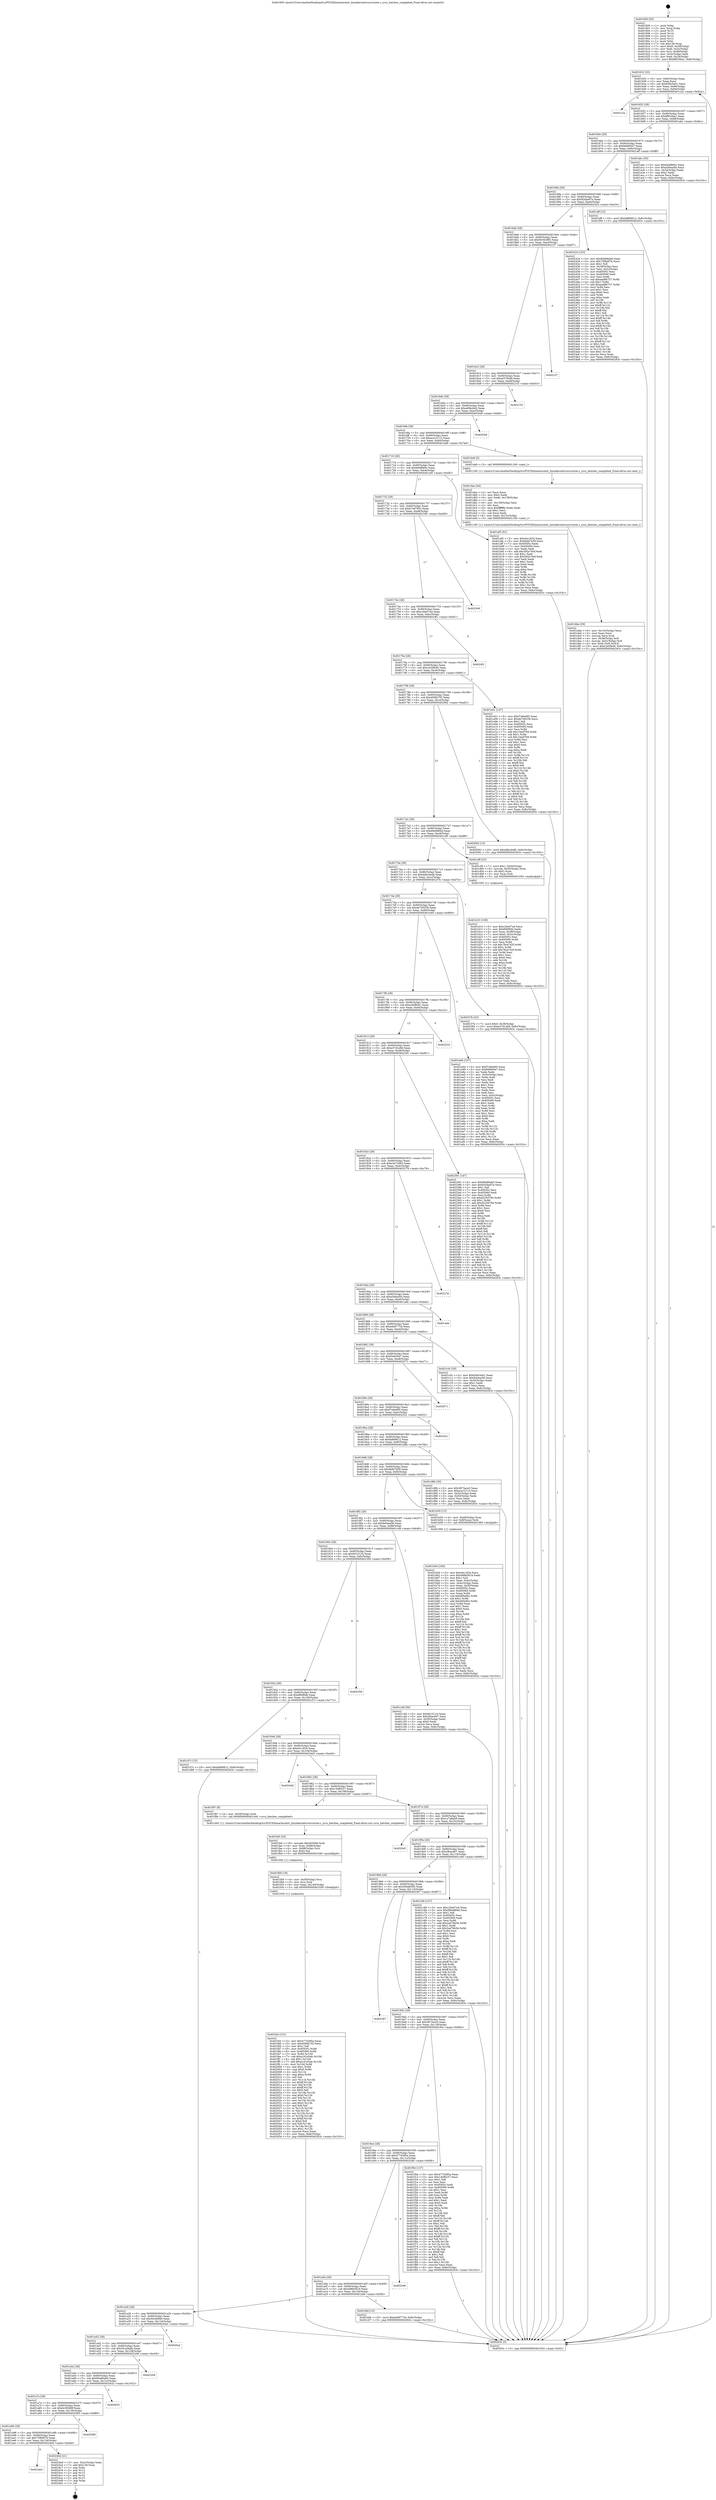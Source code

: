 digraph "0x401600" {
  label = "0x401600 (/mnt/c/Users/mathe/Desktop/tcc/POCII/binaries/extr_linuxkernelrcusrcutree.c_srcu_batches_completed_Final-ollvm.out::main(0))"
  labelloc = "t"
  node[shape=record]

  Entry [label="",width=0.3,height=0.3,shape=circle,fillcolor=black,style=filled]
  "0x401632" [label="{
     0x401632 [32]\l
     | [instrs]\l
     &nbsp;&nbsp;0x401632 \<+6\>: mov -0x8c(%rbp),%eax\l
     &nbsp;&nbsp;0x401638 \<+2\>: mov %eax,%ecx\l
     &nbsp;&nbsp;0x40163a \<+6\>: sub $0x838c5a01,%ecx\l
     &nbsp;&nbsp;0x401640 \<+6\>: mov %eax,-0x90(%rbp)\l
     &nbsp;&nbsp;0x401646 \<+6\>: mov %ecx,-0x94(%rbp)\l
     &nbsp;&nbsp;0x40164c \<+6\>: je 0000000000401c2a \<main+0x62a\>\l
  }"]
  "0x401c2a" [label="{
     0x401c2a\l
  }", style=dashed]
  "0x401652" [label="{
     0x401652 [28]\l
     | [instrs]\l
     &nbsp;&nbsp;0x401652 \<+5\>: jmp 0000000000401657 \<main+0x57\>\l
     &nbsp;&nbsp;0x401657 \<+6\>: mov -0x90(%rbp),%eax\l
     &nbsp;&nbsp;0x40165d \<+5\>: sub $0x88f16ba1,%eax\l
     &nbsp;&nbsp;0x401662 \<+6\>: mov %eax,-0x98(%rbp)\l
     &nbsp;&nbsp;0x401668 \<+6\>: je 0000000000401abc \<main+0x4bc\>\l
  }"]
  Exit [label="",width=0.3,height=0.3,shape=circle,fillcolor=black,style=filled,peripheries=2]
  "0x401abc" [label="{
     0x401abc [30]\l
     | [instrs]\l
     &nbsp;&nbsp;0x401abc \<+5\>: mov $0xb64f860c,%eax\l
     &nbsp;&nbsp;0x401ac1 \<+5\>: mov $0xe584a5f4,%ecx\l
     &nbsp;&nbsp;0x401ac6 \<+3\>: mov -0x34(%rbp),%edx\l
     &nbsp;&nbsp;0x401ac9 \<+3\>: cmp $0x2,%edx\l
     &nbsp;&nbsp;0x401acc \<+3\>: cmovne %ecx,%eax\l
     &nbsp;&nbsp;0x401acf \<+6\>: mov %eax,-0x8c(%rbp)\l
     &nbsp;&nbsp;0x401ad5 \<+5\>: jmp 000000000040263c \<main+0x103c\>\l
  }"]
  "0x40166e" [label="{
     0x40166e [28]\l
     | [instrs]\l
     &nbsp;&nbsp;0x40166e \<+5\>: jmp 0000000000401673 \<main+0x73\>\l
     &nbsp;&nbsp;0x401673 \<+6\>: mov -0x90(%rbp),%eax\l
     &nbsp;&nbsp;0x401679 \<+5\>: sub $0x8d6f00e7,%eax\l
     &nbsp;&nbsp;0x40167e \<+6\>: mov %eax,-0x9c(%rbp)\l
     &nbsp;&nbsp;0x401684 \<+6\>: je 0000000000401eff \<main+0x8ff\>\l
  }"]
  "0x40263c" [label="{
     0x40263c [5]\l
     | [instrs]\l
     &nbsp;&nbsp;0x40263c \<+5\>: jmp 0000000000401632 \<main+0x32\>\l
  }"]
  "0x401600" [label="{
     0x401600 [50]\l
     | [instrs]\l
     &nbsp;&nbsp;0x401600 \<+1\>: push %rbp\l
     &nbsp;&nbsp;0x401601 \<+3\>: mov %rsp,%rbp\l
     &nbsp;&nbsp;0x401604 \<+2\>: push %r15\l
     &nbsp;&nbsp;0x401606 \<+2\>: push %r14\l
     &nbsp;&nbsp;0x401608 \<+2\>: push %r13\l
     &nbsp;&nbsp;0x40160a \<+2\>: push %r12\l
     &nbsp;&nbsp;0x40160c \<+1\>: push %rbx\l
     &nbsp;&nbsp;0x40160d \<+7\>: sub $0x138,%rsp\l
     &nbsp;&nbsp;0x401614 \<+7\>: movl $0x0,-0x38(%rbp)\l
     &nbsp;&nbsp;0x40161b \<+3\>: mov %edi,-0x3c(%rbp)\l
     &nbsp;&nbsp;0x40161e \<+4\>: mov %rsi,-0x48(%rbp)\l
     &nbsp;&nbsp;0x401622 \<+3\>: mov -0x3c(%rbp),%edi\l
     &nbsp;&nbsp;0x401625 \<+3\>: mov %edi,-0x34(%rbp)\l
     &nbsp;&nbsp;0x401628 \<+10\>: movl $0x88f16ba1,-0x8c(%rbp)\l
  }"]
  "0x401ab2" [label="{
     0x401ab2\l
  }", style=dashed]
  "0x401eff" [label="{
     0x401eff [15]\l
     | [instrs]\l
     &nbsp;&nbsp;0x401eff \<+10\>: movl $0xfa869612,-0x8c(%rbp)\l
     &nbsp;&nbsp;0x401f09 \<+5\>: jmp 000000000040263c \<main+0x103c\>\l
  }"]
  "0x40168a" [label="{
     0x40168a [28]\l
     | [instrs]\l
     &nbsp;&nbsp;0x40168a \<+5\>: jmp 000000000040168f \<main+0x8f\>\l
     &nbsp;&nbsp;0x40168f \<+6\>: mov -0x90(%rbp),%eax\l
     &nbsp;&nbsp;0x401695 \<+5\>: sub $0x92d4a97e,%eax\l
     &nbsp;&nbsp;0x40169a \<+6\>: mov %eax,-0xa0(%rbp)\l
     &nbsp;&nbsp;0x4016a0 \<+6\>: je 0000000000402424 \<main+0xe24\>\l
  }"]
  "0x4024bd" [label="{
     0x4024bd [21]\l
     | [instrs]\l
     &nbsp;&nbsp;0x4024bd \<+3\>: mov -0x2c(%rbp),%eax\l
     &nbsp;&nbsp;0x4024c0 \<+7\>: add $0x138,%rsp\l
     &nbsp;&nbsp;0x4024c7 \<+1\>: pop %rbx\l
     &nbsp;&nbsp;0x4024c8 \<+2\>: pop %r12\l
     &nbsp;&nbsp;0x4024ca \<+2\>: pop %r13\l
     &nbsp;&nbsp;0x4024cc \<+2\>: pop %r14\l
     &nbsp;&nbsp;0x4024ce \<+2\>: pop %r15\l
     &nbsp;&nbsp;0x4024d0 \<+1\>: pop %rbp\l
     &nbsp;&nbsp;0x4024d1 \<+1\>: ret\l
  }"]
  "0x402424" [label="{
     0x402424 [153]\l
     | [instrs]\l
     &nbsp;&nbsp;0x402424 \<+5\>: mov $0x69a86ab0,%eax\l
     &nbsp;&nbsp;0x402429 \<+5\>: mov $0x75f84876,%ecx\l
     &nbsp;&nbsp;0x40242e \<+2\>: mov $0x1,%dl\l
     &nbsp;&nbsp;0x402430 \<+3\>: mov -0x38(%rbp),%esi\l
     &nbsp;&nbsp;0x402433 \<+3\>: mov %esi,-0x2c(%rbp)\l
     &nbsp;&nbsp;0x402436 \<+7\>: mov 0x40505c,%esi\l
     &nbsp;&nbsp;0x40243d \<+7\>: mov 0x405060,%edi\l
     &nbsp;&nbsp;0x402444 \<+3\>: mov %esi,%r8d\l
     &nbsp;&nbsp;0x402447 \<+7\>: sub $0xaad8b757,%r8d\l
     &nbsp;&nbsp;0x40244e \<+4\>: sub $0x1,%r8d\l
     &nbsp;&nbsp;0x402452 \<+7\>: add $0xaad8b757,%r8d\l
     &nbsp;&nbsp;0x402459 \<+4\>: imul %r8d,%esi\l
     &nbsp;&nbsp;0x40245d \<+3\>: and $0x1,%esi\l
     &nbsp;&nbsp;0x402460 \<+3\>: cmp $0x0,%esi\l
     &nbsp;&nbsp;0x402463 \<+4\>: sete %r9b\l
     &nbsp;&nbsp;0x402467 \<+3\>: cmp $0xa,%edi\l
     &nbsp;&nbsp;0x40246a \<+4\>: setl %r10b\l
     &nbsp;&nbsp;0x40246e \<+3\>: mov %r9b,%r11b\l
     &nbsp;&nbsp;0x402471 \<+4\>: xor $0xff,%r11b\l
     &nbsp;&nbsp;0x402475 \<+3\>: mov %r10b,%bl\l
     &nbsp;&nbsp;0x402478 \<+3\>: xor $0xff,%bl\l
     &nbsp;&nbsp;0x40247b \<+3\>: xor $0x1,%dl\l
     &nbsp;&nbsp;0x40247e \<+3\>: mov %r11b,%r14b\l
     &nbsp;&nbsp;0x402481 \<+4\>: and $0xff,%r14b\l
     &nbsp;&nbsp;0x402485 \<+3\>: and %dl,%r9b\l
     &nbsp;&nbsp;0x402488 \<+3\>: mov %bl,%r15b\l
     &nbsp;&nbsp;0x40248b \<+4\>: and $0xff,%r15b\l
     &nbsp;&nbsp;0x40248f \<+3\>: and %dl,%r10b\l
     &nbsp;&nbsp;0x402492 \<+3\>: or %r9b,%r14b\l
     &nbsp;&nbsp;0x402495 \<+3\>: or %r10b,%r15b\l
     &nbsp;&nbsp;0x402498 \<+3\>: xor %r15b,%r14b\l
     &nbsp;&nbsp;0x40249b \<+3\>: or %bl,%r11b\l
     &nbsp;&nbsp;0x40249e \<+4\>: xor $0xff,%r11b\l
     &nbsp;&nbsp;0x4024a2 \<+3\>: or $0x1,%dl\l
     &nbsp;&nbsp;0x4024a5 \<+3\>: and %dl,%r11b\l
     &nbsp;&nbsp;0x4024a8 \<+3\>: or %r11b,%r14b\l
     &nbsp;&nbsp;0x4024ab \<+4\>: test $0x1,%r14b\l
     &nbsp;&nbsp;0x4024af \<+3\>: cmovne %ecx,%eax\l
     &nbsp;&nbsp;0x4024b2 \<+6\>: mov %eax,-0x8c(%rbp)\l
     &nbsp;&nbsp;0x4024b8 \<+5\>: jmp 000000000040263c \<main+0x103c\>\l
  }"]
  "0x4016a6" [label="{
     0x4016a6 [28]\l
     | [instrs]\l
     &nbsp;&nbsp;0x4016a6 \<+5\>: jmp 00000000004016ab \<main+0xab\>\l
     &nbsp;&nbsp;0x4016ab \<+6\>: mov -0x90(%rbp),%eax\l
     &nbsp;&nbsp;0x4016b1 \<+5\>: sub $0x9435c885,%eax\l
     &nbsp;&nbsp;0x4016b6 \<+6\>: mov %eax,-0xa4(%rbp)\l
     &nbsp;&nbsp;0x4016bc \<+6\>: je 00000000004021f7 \<main+0xbf7\>\l
  }"]
  "0x401a96" [label="{
     0x401a96 [28]\l
     | [instrs]\l
     &nbsp;&nbsp;0x401a96 \<+5\>: jmp 0000000000401a9b \<main+0x49b\>\l
     &nbsp;&nbsp;0x401a9b \<+6\>: mov -0x90(%rbp),%eax\l
     &nbsp;&nbsp;0x401aa1 \<+5\>: sub $0x75f84876,%eax\l
     &nbsp;&nbsp;0x401aa6 \<+6\>: mov %eax,-0x134(%rbp)\l
     &nbsp;&nbsp;0x401aac \<+6\>: je 00000000004024bd \<main+0xebd\>\l
  }"]
  "0x4021f7" [label="{
     0x4021f7\l
  }", style=dashed]
  "0x4016c2" [label="{
     0x4016c2 [28]\l
     | [instrs]\l
     &nbsp;&nbsp;0x4016c2 \<+5\>: jmp 00000000004016c7 \<main+0xc7\>\l
     &nbsp;&nbsp;0x4016c7 \<+6\>: mov -0x90(%rbp),%eax\l
     &nbsp;&nbsp;0x4016cd \<+5\>: sub $0xa0378efd,%eax\l
     &nbsp;&nbsp;0x4016d2 \<+6\>: mov %eax,-0xa8(%rbp)\l
     &nbsp;&nbsp;0x4016d8 \<+6\>: je 0000000000402153 \<main+0xb53\>\l
  }"]
  "0x402589" [label="{
     0x402589\l
  }", style=dashed]
  "0x402153" [label="{
     0x402153\l
  }", style=dashed]
  "0x4016de" [label="{
     0x4016de [28]\l
     | [instrs]\l
     &nbsp;&nbsp;0x4016de \<+5\>: jmp 00000000004016e3 \<main+0xe3\>\l
     &nbsp;&nbsp;0x4016e3 \<+6\>: mov -0x90(%rbp),%eax\l
     &nbsp;&nbsp;0x4016e9 \<+5\>: sub $0xa69bcbd2,%eax\l
     &nbsp;&nbsp;0x4016ee \<+6\>: mov %eax,-0xac(%rbp)\l
     &nbsp;&nbsp;0x4016f4 \<+6\>: je 00000000004025e9 \<main+0xfe9\>\l
  }"]
  "0x401a7a" [label="{
     0x401a7a [28]\l
     | [instrs]\l
     &nbsp;&nbsp;0x401a7a \<+5\>: jmp 0000000000401a7f \<main+0x47f\>\l
     &nbsp;&nbsp;0x401a7f \<+6\>: mov -0x90(%rbp),%eax\l
     &nbsp;&nbsp;0x401a85 \<+5\>: sub $0x6c395d9f,%eax\l
     &nbsp;&nbsp;0x401a8a \<+6\>: mov %eax,-0x130(%rbp)\l
     &nbsp;&nbsp;0x401a90 \<+6\>: je 0000000000402589 \<main+0xf89\>\l
  }"]
  "0x4025e9" [label="{
     0x4025e9\l
  }", style=dashed]
  "0x4016fa" [label="{
     0x4016fa [28]\l
     | [instrs]\l
     &nbsp;&nbsp;0x4016fa \<+5\>: jmp 00000000004016ff \<main+0xff\>\l
     &nbsp;&nbsp;0x4016ff \<+6\>: mov -0x90(%rbp),%eax\l
     &nbsp;&nbsp;0x401705 \<+5\>: sub $0xaca15115,%eax\l
     &nbsp;&nbsp;0x40170a \<+6\>: mov %eax,-0xb0(%rbp)\l
     &nbsp;&nbsp;0x401710 \<+6\>: je 0000000000401da9 \<main+0x7a9\>\l
  }"]
  "0x402632" [label="{
     0x402632\l
  }", style=dashed]
  "0x401da9" [label="{
     0x401da9 [5]\l
     | [instrs]\l
     &nbsp;&nbsp;0x401da9 \<+5\>: call 0000000000401160 \<next_i\>\l
     | [calls]\l
     &nbsp;&nbsp;0x401160 \{1\} (/mnt/c/Users/mathe/Desktop/tcc/POCII/binaries/extr_linuxkernelrcusrcutree.c_srcu_batches_completed_Final-ollvm.out::next_i)\l
  }"]
  "0x401716" [label="{
     0x401716 [28]\l
     | [instrs]\l
     &nbsp;&nbsp;0x401716 \<+5\>: jmp 000000000040171b \<main+0x11b\>\l
     &nbsp;&nbsp;0x40171b \<+6\>: mov -0x90(%rbp),%eax\l
     &nbsp;&nbsp;0x401721 \<+5\>: sub $0xb64f860c,%eax\l
     &nbsp;&nbsp;0x401726 \<+6\>: mov %eax,-0xb4(%rbp)\l
     &nbsp;&nbsp;0x40172c \<+6\>: je 0000000000401af5 \<main+0x4f5\>\l
  }"]
  "0x401a5e" [label="{
     0x401a5e [28]\l
     | [instrs]\l
     &nbsp;&nbsp;0x401a5e \<+5\>: jmp 0000000000401a63 \<main+0x463\>\l
     &nbsp;&nbsp;0x401a63 \<+6\>: mov -0x90(%rbp),%eax\l
     &nbsp;&nbsp;0x401a69 \<+5\>: sub $0x69a86ab0,%eax\l
     &nbsp;&nbsp;0x401a6e \<+6\>: mov %eax,-0x12c(%rbp)\l
     &nbsp;&nbsp;0x401a74 \<+6\>: je 0000000000402632 \<main+0x1032\>\l
  }"]
  "0x401af5" [label="{
     0x401af5 [91]\l
     | [instrs]\l
     &nbsp;&nbsp;0x401af5 \<+5\>: mov $0xe0c1834,%eax\l
     &nbsp;&nbsp;0x401afa \<+5\>: mov $0xfddb7b59,%ecx\l
     &nbsp;&nbsp;0x401aff \<+7\>: mov 0x40505c,%edx\l
     &nbsp;&nbsp;0x401b06 \<+7\>: mov 0x405060,%esi\l
     &nbsp;&nbsp;0x401b0d \<+2\>: mov %edx,%edi\l
     &nbsp;&nbsp;0x401b0f \<+6\>: add $0x592a76ef,%edi\l
     &nbsp;&nbsp;0x401b15 \<+3\>: sub $0x1,%edi\l
     &nbsp;&nbsp;0x401b18 \<+6\>: sub $0x592a76ef,%edi\l
     &nbsp;&nbsp;0x401b1e \<+3\>: imul %edi,%edx\l
     &nbsp;&nbsp;0x401b21 \<+3\>: and $0x1,%edx\l
     &nbsp;&nbsp;0x401b24 \<+3\>: cmp $0x0,%edx\l
     &nbsp;&nbsp;0x401b27 \<+4\>: sete %r8b\l
     &nbsp;&nbsp;0x401b2b \<+3\>: cmp $0xa,%esi\l
     &nbsp;&nbsp;0x401b2e \<+4\>: setl %r9b\l
     &nbsp;&nbsp;0x401b32 \<+3\>: mov %r8b,%r10b\l
     &nbsp;&nbsp;0x401b35 \<+3\>: and %r9b,%r10b\l
     &nbsp;&nbsp;0x401b38 \<+3\>: xor %r9b,%r8b\l
     &nbsp;&nbsp;0x401b3b \<+3\>: or %r8b,%r10b\l
     &nbsp;&nbsp;0x401b3e \<+4\>: test $0x1,%r10b\l
     &nbsp;&nbsp;0x401b42 \<+3\>: cmovne %ecx,%eax\l
     &nbsp;&nbsp;0x401b45 \<+6\>: mov %eax,-0x8c(%rbp)\l
     &nbsp;&nbsp;0x401b4b \<+5\>: jmp 000000000040263c \<main+0x103c\>\l
  }"]
  "0x401732" [label="{
     0x401732 [28]\l
     | [instrs]\l
     &nbsp;&nbsp;0x401732 \<+5\>: jmp 0000000000401737 \<main+0x137\>\l
     &nbsp;&nbsp;0x401737 \<+6\>: mov -0x90(%rbp),%eax\l
     &nbsp;&nbsp;0x40173d \<+5\>: sub $0xb7a8795c,%eax\l
     &nbsp;&nbsp;0x401742 \<+6\>: mov %eax,-0xb8(%rbp)\l
     &nbsp;&nbsp;0x401748 \<+6\>: je 0000000000402349 \<main+0xd49\>\l
  }"]
  "0x402206" [label="{
     0x402206\l
  }", style=dashed]
  "0x402349" [label="{
     0x402349\l
  }", style=dashed]
  "0x40174e" [label="{
     0x40174e [28]\l
     | [instrs]\l
     &nbsp;&nbsp;0x40174e \<+5\>: jmp 0000000000401753 \<main+0x153\>\l
     &nbsp;&nbsp;0x401753 \<+6\>: mov -0x90(%rbp),%eax\l
     &nbsp;&nbsp;0x401759 \<+5\>: sub $0xc2be07a4,%eax\l
     &nbsp;&nbsp;0x40175e \<+6\>: mov %eax,-0xbc(%rbp)\l
     &nbsp;&nbsp;0x401764 \<+6\>: je 00000000004024f1 \<main+0xef1\>\l
  }"]
  "0x401a42" [label="{
     0x401a42 [28]\l
     | [instrs]\l
     &nbsp;&nbsp;0x401a42 \<+5\>: jmp 0000000000401a47 \<main+0x447\>\l
     &nbsp;&nbsp;0x401a47 \<+6\>: mov -0x90(%rbp),%eax\l
     &nbsp;&nbsp;0x401a4d \<+5\>: sub $0x55ca5bdb,%eax\l
     &nbsp;&nbsp;0x401a52 \<+6\>: mov %eax,-0x128(%rbp)\l
     &nbsp;&nbsp;0x401a58 \<+6\>: je 0000000000402206 \<main+0xc06\>\l
  }"]
  "0x4024f1" [label="{
     0x4024f1\l
  }", style=dashed]
  "0x40176a" [label="{
     0x40176a [28]\l
     | [instrs]\l
     &nbsp;&nbsp;0x40176a \<+5\>: jmp 000000000040176f \<main+0x16f\>\l
     &nbsp;&nbsp;0x40176f \<+6\>: mov -0x90(%rbp),%eax\l
     &nbsp;&nbsp;0x401775 \<+5\>: sub $0xc2d3fb40,%eax\l
     &nbsp;&nbsp;0x40177a \<+6\>: mov %eax,-0xc0(%rbp)\l
     &nbsp;&nbsp;0x401780 \<+6\>: je 0000000000401e01 \<main+0x801\>\l
  }"]
  "0x4020a2" [label="{
     0x4020a2\l
  }", style=dashed]
  "0x401e01" [label="{
     0x401e01 [147]\l
     | [instrs]\l
     &nbsp;&nbsp;0x401e01 \<+5\>: mov $0xf7a9ed95,%eax\l
     &nbsp;&nbsp;0x401e06 \<+5\>: mov $0xde706259,%ecx\l
     &nbsp;&nbsp;0x401e0b \<+2\>: mov $0x1,%dl\l
     &nbsp;&nbsp;0x401e0d \<+7\>: mov 0x40505c,%esi\l
     &nbsp;&nbsp;0x401e14 \<+7\>: mov 0x405060,%edi\l
     &nbsp;&nbsp;0x401e1b \<+3\>: mov %esi,%r8d\l
     &nbsp;&nbsp;0x401e1e \<+7\>: add $0x14eef769,%r8d\l
     &nbsp;&nbsp;0x401e25 \<+4\>: sub $0x1,%r8d\l
     &nbsp;&nbsp;0x401e29 \<+7\>: sub $0x14eef769,%r8d\l
     &nbsp;&nbsp;0x401e30 \<+4\>: imul %r8d,%esi\l
     &nbsp;&nbsp;0x401e34 \<+3\>: and $0x1,%esi\l
     &nbsp;&nbsp;0x401e37 \<+3\>: cmp $0x0,%esi\l
     &nbsp;&nbsp;0x401e3a \<+4\>: sete %r9b\l
     &nbsp;&nbsp;0x401e3e \<+3\>: cmp $0xa,%edi\l
     &nbsp;&nbsp;0x401e41 \<+4\>: setl %r10b\l
     &nbsp;&nbsp;0x401e45 \<+3\>: mov %r9b,%r11b\l
     &nbsp;&nbsp;0x401e48 \<+4\>: xor $0xff,%r11b\l
     &nbsp;&nbsp;0x401e4c \<+3\>: mov %r10b,%bl\l
     &nbsp;&nbsp;0x401e4f \<+3\>: xor $0xff,%bl\l
     &nbsp;&nbsp;0x401e52 \<+3\>: xor $0x0,%dl\l
     &nbsp;&nbsp;0x401e55 \<+3\>: mov %r11b,%r14b\l
     &nbsp;&nbsp;0x401e58 \<+4\>: and $0x0,%r14b\l
     &nbsp;&nbsp;0x401e5c \<+3\>: and %dl,%r9b\l
     &nbsp;&nbsp;0x401e5f \<+3\>: mov %bl,%r15b\l
     &nbsp;&nbsp;0x401e62 \<+4\>: and $0x0,%r15b\l
     &nbsp;&nbsp;0x401e66 \<+3\>: and %dl,%r10b\l
     &nbsp;&nbsp;0x401e69 \<+3\>: or %r9b,%r14b\l
     &nbsp;&nbsp;0x401e6c \<+3\>: or %r10b,%r15b\l
     &nbsp;&nbsp;0x401e6f \<+3\>: xor %r15b,%r14b\l
     &nbsp;&nbsp;0x401e72 \<+3\>: or %bl,%r11b\l
     &nbsp;&nbsp;0x401e75 \<+4\>: xor $0xff,%r11b\l
     &nbsp;&nbsp;0x401e79 \<+3\>: or $0x0,%dl\l
     &nbsp;&nbsp;0x401e7c \<+3\>: and %dl,%r11b\l
     &nbsp;&nbsp;0x401e7f \<+3\>: or %r11b,%r14b\l
     &nbsp;&nbsp;0x401e82 \<+4\>: test $0x1,%r14b\l
     &nbsp;&nbsp;0x401e86 \<+3\>: cmovne %ecx,%eax\l
     &nbsp;&nbsp;0x401e89 \<+6\>: mov %eax,-0x8c(%rbp)\l
     &nbsp;&nbsp;0x401e8f \<+5\>: jmp 000000000040263c \<main+0x103c\>\l
  }"]
  "0x401786" [label="{
     0x401786 [28]\l
     | [instrs]\l
     &nbsp;&nbsp;0x401786 \<+5\>: jmp 000000000040178b \<main+0x18b\>\l
     &nbsp;&nbsp;0x40178b \<+6\>: mov -0x90(%rbp),%eax\l
     &nbsp;&nbsp;0x401791 \<+5\>: sub $0xd59827f3,%eax\l
     &nbsp;&nbsp;0x401796 \<+6\>: mov %eax,-0xc4(%rbp)\l
     &nbsp;&nbsp;0x40179c \<+6\>: je 0000000000402062 \<main+0xa62\>\l
  }"]
  "0x401fcb" [label="{
     0x401fcb [151]\l
     | [instrs]\l
     &nbsp;&nbsp;0x401fcb \<+5\>: mov $0x4774395a,%eax\l
     &nbsp;&nbsp;0x401fd0 \<+5\>: mov $0xd59827f3,%ecx\l
     &nbsp;&nbsp;0x401fd5 \<+2\>: mov $0x1,%dl\l
     &nbsp;&nbsp;0x401fd7 \<+8\>: mov 0x40505c,%r8d\l
     &nbsp;&nbsp;0x401fdf \<+8\>: mov 0x405060,%r9d\l
     &nbsp;&nbsp;0x401fe7 \<+3\>: mov %r8d,%r10d\l
     &nbsp;&nbsp;0x401fea \<+7\>: sub $0xa1d1e5ab,%r10d\l
     &nbsp;&nbsp;0x401ff1 \<+4\>: sub $0x1,%r10d\l
     &nbsp;&nbsp;0x401ff5 \<+7\>: add $0xa1d1e5ab,%r10d\l
     &nbsp;&nbsp;0x401ffc \<+4\>: imul %r10d,%r8d\l
     &nbsp;&nbsp;0x402000 \<+4\>: and $0x1,%r8d\l
     &nbsp;&nbsp;0x402004 \<+4\>: cmp $0x0,%r8d\l
     &nbsp;&nbsp;0x402008 \<+4\>: sete %r11b\l
     &nbsp;&nbsp;0x40200c \<+4\>: cmp $0xa,%r9d\l
     &nbsp;&nbsp;0x402010 \<+3\>: setl %bl\l
     &nbsp;&nbsp;0x402013 \<+3\>: mov %r11b,%r14b\l
     &nbsp;&nbsp;0x402016 \<+4\>: xor $0xff,%r14b\l
     &nbsp;&nbsp;0x40201a \<+3\>: mov %bl,%r15b\l
     &nbsp;&nbsp;0x40201d \<+4\>: xor $0xff,%r15b\l
     &nbsp;&nbsp;0x402021 \<+3\>: xor $0x0,%dl\l
     &nbsp;&nbsp;0x402024 \<+3\>: mov %r14b,%r12b\l
     &nbsp;&nbsp;0x402027 \<+4\>: and $0x0,%r12b\l
     &nbsp;&nbsp;0x40202b \<+3\>: and %dl,%r11b\l
     &nbsp;&nbsp;0x40202e \<+3\>: mov %r15b,%r13b\l
     &nbsp;&nbsp;0x402031 \<+4\>: and $0x0,%r13b\l
     &nbsp;&nbsp;0x402035 \<+2\>: and %dl,%bl\l
     &nbsp;&nbsp;0x402037 \<+3\>: or %r11b,%r12b\l
     &nbsp;&nbsp;0x40203a \<+3\>: or %bl,%r13b\l
     &nbsp;&nbsp;0x40203d \<+3\>: xor %r13b,%r12b\l
     &nbsp;&nbsp;0x402040 \<+3\>: or %r15b,%r14b\l
     &nbsp;&nbsp;0x402043 \<+4\>: xor $0xff,%r14b\l
     &nbsp;&nbsp;0x402047 \<+3\>: or $0x0,%dl\l
     &nbsp;&nbsp;0x40204a \<+3\>: and %dl,%r14b\l
     &nbsp;&nbsp;0x40204d \<+3\>: or %r14b,%r12b\l
     &nbsp;&nbsp;0x402050 \<+4\>: test $0x1,%r12b\l
     &nbsp;&nbsp;0x402054 \<+3\>: cmovne %ecx,%eax\l
     &nbsp;&nbsp;0x402057 \<+6\>: mov %eax,-0x8c(%rbp)\l
     &nbsp;&nbsp;0x40205d \<+5\>: jmp 000000000040263c \<main+0x103c\>\l
  }"]
  "0x402062" [label="{
     0x402062 [15]\l
     | [instrs]\l
     &nbsp;&nbsp;0x402062 \<+10\>: movl $0xddbc4edb,-0x8c(%rbp)\l
     &nbsp;&nbsp;0x40206c \<+5\>: jmp 000000000040263c \<main+0x103c\>\l
  }"]
  "0x4017a2" [label="{
     0x4017a2 [28]\l
     | [instrs]\l
     &nbsp;&nbsp;0x4017a2 \<+5\>: jmp 00000000004017a7 \<main+0x1a7\>\l
     &nbsp;&nbsp;0x4017a7 \<+6\>: mov -0x90(%rbp),%eax\l
     &nbsp;&nbsp;0x4017ad \<+5\>: sub $0xd9ed884d,%eax\l
     &nbsp;&nbsp;0x4017b2 \<+6\>: mov %eax,-0xc8(%rbp)\l
     &nbsp;&nbsp;0x4017b8 \<+6\>: je 0000000000401cf9 \<main+0x6f9\>\l
  }"]
  "0x401fb9" [label="{
     0x401fb9 [18]\l
     | [instrs]\l
     &nbsp;&nbsp;0x401fb9 \<+4\>: mov -0x58(%rbp),%rsi\l
     &nbsp;&nbsp;0x401fbd \<+3\>: mov %rsi,%rdi\l
     &nbsp;&nbsp;0x401fc0 \<+6\>: mov %eax,-0x140(%rbp)\l
     &nbsp;&nbsp;0x401fc6 \<+5\>: call 0000000000401030 \<free@plt\>\l
     | [calls]\l
     &nbsp;&nbsp;0x401030 \{1\} (unknown)\l
  }"]
  "0x401cf9" [label="{
     0x401cf9 [23]\l
     | [instrs]\l
     &nbsp;&nbsp;0x401cf9 \<+7\>: movl $0x1,-0x50(%rbp)\l
     &nbsp;&nbsp;0x401d00 \<+4\>: movslq -0x50(%rbp),%rax\l
     &nbsp;&nbsp;0x401d04 \<+4\>: shl $0x3,%rax\l
     &nbsp;&nbsp;0x401d08 \<+3\>: mov %rax,%rdi\l
     &nbsp;&nbsp;0x401d0b \<+5\>: call 0000000000401050 \<malloc@plt\>\l
     | [calls]\l
     &nbsp;&nbsp;0x401050 \{1\} (unknown)\l
  }"]
  "0x4017be" [label="{
     0x4017be [28]\l
     | [instrs]\l
     &nbsp;&nbsp;0x4017be \<+5\>: jmp 00000000004017c3 \<main+0x1c3\>\l
     &nbsp;&nbsp;0x4017c3 \<+6\>: mov -0x90(%rbp),%eax\l
     &nbsp;&nbsp;0x4017c9 \<+5\>: sub $0xddbc4edb,%eax\l
     &nbsp;&nbsp;0x4017ce \<+6\>: mov %eax,-0xcc(%rbp)\l
     &nbsp;&nbsp;0x4017d4 \<+6\>: je 000000000040237b \<main+0xd7b\>\l
  }"]
  "0x401fa0" [label="{
     0x401fa0 [25]\l
     | [instrs]\l
     &nbsp;&nbsp;0x401fa0 \<+10\>: movabs $0x4030d6,%rdi\l
     &nbsp;&nbsp;0x401faa \<+4\>: mov %rax,-0x68(%rbp)\l
     &nbsp;&nbsp;0x401fae \<+4\>: mov -0x68(%rbp),%rsi\l
     &nbsp;&nbsp;0x401fb2 \<+2\>: mov $0x0,%al\l
     &nbsp;&nbsp;0x401fb4 \<+5\>: call 0000000000401040 \<printf@plt\>\l
     | [calls]\l
     &nbsp;&nbsp;0x401040 \{1\} (unknown)\l
  }"]
  "0x40237b" [label="{
     0x40237b [22]\l
     | [instrs]\l
     &nbsp;&nbsp;0x40237b \<+7\>: movl $0x0,-0x38(%rbp)\l
     &nbsp;&nbsp;0x402382 \<+10\>: movl $0xe37d1e9d,-0x8c(%rbp)\l
     &nbsp;&nbsp;0x40238c \<+5\>: jmp 000000000040263c \<main+0x103c\>\l
  }"]
  "0x4017da" [label="{
     0x4017da [28]\l
     | [instrs]\l
     &nbsp;&nbsp;0x4017da \<+5\>: jmp 00000000004017df \<main+0x1df\>\l
     &nbsp;&nbsp;0x4017df \<+6\>: mov -0x90(%rbp),%eax\l
     &nbsp;&nbsp;0x4017e5 \<+5\>: sub $0xde706259,%eax\l
     &nbsp;&nbsp;0x4017ea \<+6\>: mov %eax,-0xd0(%rbp)\l
     &nbsp;&nbsp;0x4017f0 \<+6\>: je 0000000000401e94 \<main+0x894\>\l
  }"]
  "0x401dda" [label="{
     0x401dda [39]\l
     | [instrs]\l
     &nbsp;&nbsp;0x401dda \<+6\>: mov -0x13c(%rbp),%ecx\l
     &nbsp;&nbsp;0x401de0 \<+3\>: imul %eax,%ecx\l
     &nbsp;&nbsp;0x401de3 \<+3\>: movslq %ecx,%rdi\l
     &nbsp;&nbsp;0x401de6 \<+4\>: mov -0x58(%rbp),%r8\l
     &nbsp;&nbsp;0x401dea \<+4\>: movslq -0x5c(%rbp),%r9\l
     &nbsp;&nbsp;0x401dee \<+4\>: mov %rdi,(%r8,%r9,8)\l
     &nbsp;&nbsp;0x401df2 \<+10\>: movl $0xc2d3fb40,-0x8c(%rbp)\l
     &nbsp;&nbsp;0x401dfc \<+5\>: jmp 000000000040263c \<main+0x103c\>\l
  }"]
  "0x401e94" [label="{
     0x401e94 [107]\l
     | [instrs]\l
     &nbsp;&nbsp;0x401e94 \<+5\>: mov $0xf7a9ed95,%eax\l
     &nbsp;&nbsp;0x401e99 \<+5\>: mov $0x8d6f00e7,%ecx\l
     &nbsp;&nbsp;0x401e9e \<+2\>: xor %edx,%edx\l
     &nbsp;&nbsp;0x401ea0 \<+3\>: mov -0x5c(%rbp),%esi\l
     &nbsp;&nbsp;0x401ea3 \<+2\>: mov %edx,%edi\l
     &nbsp;&nbsp;0x401ea5 \<+2\>: sub %esi,%edi\l
     &nbsp;&nbsp;0x401ea7 \<+2\>: mov %edx,%esi\l
     &nbsp;&nbsp;0x401ea9 \<+3\>: sub $0x1,%esi\l
     &nbsp;&nbsp;0x401eac \<+2\>: add %esi,%edi\l
     &nbsp;&nbsp;0x401eae \<+2\>: mov %edx,%esi\l
     &nbsp;&nbsp;0x401eb0 \<+2\>: sub %edi,%esi\l
     &nbsp;&nbsp;0x401eb2 \<+3\>: mov %esi,-0x5c(%rbp)\l
     &nbsp;&nbsp;0x401eb5 \<+7\>: mov 0x40505c,%esi\l
     &nbsp;&nbsp;0x401ebc \<+7\>: mov 0x405060,%edi\l
     &nbsp;&nbsp;0x401ec3 \<+3\>: sub $0x1,%edx\l
     &nbsp;&nbsp;0x401ec6 \<+3\>: mov %esi,%r8d\l
     &nbsp;&nbsp;0x401ec9 \<+3\>: add %edx,%r8d\l
     &nbsp;&nbsp;0x401ecc \<+4\>: imul %r8d,%esi\l
     &nbsp;&nbsp;0x401ed0 \<+3\>: and $0x1,%esi\l
     &nbsp;&nbsp;0x401ed3 \<+3\>: cmp $0x0,%esi\l
     &nbsp;&nbsp;0x401ed6 \<+4\>: sete %r9b\l
     &nbsp;&nbsp;0x401eda \<+3\>: cmp $0xa,%edi\l
     &nbsp;&nbsp;0x401edd \<+4\>: setl %r10b\l
     &nbsp;&nbsp;0x401ee1 \<+3\>: mov %r9b,%r11b\l
     &nbsp;&nbsp;0x401ee4 \<+3\>: and %r10b,%r11b\l
     &nbsp;&nbsp;0x401ee7 \<+3\>: xor %r10b,%r9b\l
     &nbsp;&nbsp;0x401eea \<+3\>: or %r9b,%r11b\l
     &nbsp;&nbsp;0x401eed \<+4\>: test $0x1,%r11b\l
     &nbsp;&nbsp;0x401ef1 \<+3\>: cmovne %ecx,%eax\l
     &nbsp;&nbsp;0x401ef4 \<+6\>: mov %eax,-0x8c(%rbp)\l
     &nbsp;&nbsp;0x401efa \<+5\>: jmp 000000000040263c \<main+0x103c\>\l
  }"]
  "0x4017f6" [label="{
     0x4017f6 [28]\l
     | [instrs]\l
     &nbsp;&nbsp;0x4017f6 \<+5\>: jmp 00000000004017fb \<main+0x1fb\>\l
     &nbsp;&nbsp;0x4017fb \<+6\>: mov -0x90(%rbp),%eax\l
     &nbsp;&nbsp;0x401801 \<+5\>: sub $0xe2bf8d41,%eax\l
     &nbsp;&nbsp;0x401806 \<+6\>: mov %eax,-0xd4(%rbp)\l
     &nbsp;&nbsp;0x40180c \<+6\>: je 0000000000402222 \<main+0xc22\>\l
  }"]
  "0x401dae" [label="{
     0x401dae [44]\l
     | [instrs]\l
     &nbsp;&nbsp;0x401dae \<+2\>: xor %ecx,%ecx\l
     &nbsp;&nbsp;0x401db0 \<+5\>: mov $0x2,%edx\l
     &nbsp;&nbsp;0x401db5 \<+6\>: mov %edx,-0x138(%rbp)\l
     &nbsp;&nbsp;0x401dbb \<+1\>: cltd\l
     &nbsp;&nbsp;0x401dbc \<+6\>: mov -0x138(%rbp),%esi\l
     &nbsp;&nbsp;0x401dc2 \<+2\>: idiv %esi\l
     &nbsp;&nbsp;0x401dc4 \<+6\>: imul $0xfffffffe,%edx,%edx\l
     &nbsp;&nbsp;0x401dca \<+3\>: sub $0x1,%ecx\l
     &nbsp;&nbsp;0x401dcd \<+2\>: sub %ecx,%edx\l
     &nbsp;&nbsp;0x401dcf \<+6\>: mov %edx,-0x13c(%rbp)\l
     &nbsp;&nbsp;0x401dd5 \<+5\>: call 0000000000401160 \<next_i\>\l
     | [calls]\l
     &nbsp;&nbsp;0x401160 \{1\} (/mnt/c/Users/mathe/Desktop/tcc/POCII/binaries/extr_linuxkernelrcusrcutree.c_srcu_batches_completed_Final-ollvm.out::next_i)\l
  }"]
  "0x402222" [label="{
     0x402222\l
  }", style=dashed]
  "0x401812" [label="{
     0x401812 [28]\l
     | [instrs]\l
     &nbsp;&nbsp;0x401812 \<+5\>: jmp 0000000000401817 \<main+0x217\>\l
     &nbsp;&nbsp;0x401817 \<+6\>: mov -0x90(%rbp),%eax\l
     &nbsp;&nbsp;0x40181d \<+5\>: sub $0xe37d1e9d,%eax\l
     &nbsp;&nbsp;0x401822 \<+6\>: mov %eax,-0xd8(%rbp)\l
     &nbsp;&nbsp;0x401828 \<+6\>: je 0000000000402391 \<main+0xd91\>\l
  }"]
  "0x401d10" [label="{
     0x401d10 [108]\l
     | [instrs]\l
     &nbsp;&nbsp;0x401d10 \<+5\>: mov $0xc2be07a4,%ecx\l
     &nbsp;&nbsp;0x401d15 \<+5\>: mov $0x890f94b,%edx\l
     &nbsp;&nbsp;0x401d1a \<+4\>: mov %rax,-0x58(%rbp)\l
     &nbsp;&nbsp;0x401d1e \<+7\>: movl $0x0,-0x5c(%rbp)\l
     &nbsp;&nbsp;0x401d25 \<+7\>: mov 0x40505c,%esi\l
     &nbsp;&nbsp;0x401d2c \<+8\>: mov 0x405060,%r8d\l
     &nbsp;&nbsp;0x401d34 \<+3\>: mov %esi,%r9d\l
     &nbsp;&nbsp;0x401d37 \<+7\>: sub $0x78ce742f,%r9d\l
     &nbsp;&nbsp;0x401d3e \<+4\>: sub $0x1,%r9d\l
     &nbsp;&nbsp;0x401d42 \<+7\>: add $0x78ce742f,%r9d\l
     &nbsp;&nbsp;0x401d49 \<+4\>: imul %r9d,%esi\l
     &nbsp;&nbsp;0x401d4d \<+3\>: and $0x1,%esi\l
     &nbsp;&nbsp;0x401d50 \<+3\>: cmp $0x0,%esi\l
     &nbsp;&nbsp;0x401d53 \<+4\>: sete %r10b\l
     &nbsp;&nbsp;0x401d57 \<+4\>: cmp $0xa,%r8d\l
     &nbsp;&nbsp;0x401d5b \<+4\>: setl %r11b\l
     &nbsp;&nbsp;0x401d5f \<+3\>: mov %r10b,%bl\l
     &nbsp;&nbsp;0x401d62 \<+3\>: and %r11b,%bl\l
     &nbsp;&nbsp;0x401d65 \<+3\>: xor %r11b,%r10b\l
     &nbsp;&nbsp;0x401d68 \<+3\>: or %r10b,%bl\l
     &nbsp;&nbsp;0x401d6b \<+3\>: test $0x1,%bl\l
     &nbsp;&nbsp;0x401d6e \<+3\>: cmovne %edx,%ecx\l
     &nbsp;&nbsp;0x401d71 \<+6\>: mov %ecx,-0x8c(%rbp)\l
     &nbsp;&nbsp;0x401d77 \<+5\>: jmp 000000000040263c \<main+0x103c\>\l
  }"]
  "0x402391" [label="{
     0x402391 [147]\l
     | [instrs]\l
     &nbsp;&nbsp;0x402391 \<+5\>: mov $0x69a86ab0,%eax\l
     &nbsp;&nbsp;0x402396 \<+5\>: mov $0x92d4a97e,%ecx\l
     &nbsp;&nbsp;0x40239b \<+2\>: mov $0x1,%dl\l
     &nbsp;&nbsp;0x40239d \<+7\>: mov 0x40505c,%esi\l
     &nbsp;&nbsp;0x4023a4 \<+7\>: mov 0x405060,%edi\l
     &nbsp;&nbsp;0x4023ab \<+3\>: mov %esi,%r8d\l
     &nbsp;&nbsp;0x4023ae \<+7\>: sub $0xd225d784,%r8d\l
     &nbsp;&nbsp;0x4023b5 \<+4\>: sub $0x1,%r8d\l
     &nbsp;&nbsp;0x4023b9 \<+7\>: add $0xd225d784,%r8d\l
     &nbsp;&nbsp;0x4023c0 \<+4\>: imul %r8d,%esi\l
     &nbsp;&nbsp;0x4023c4 \<+3\>: and $0x1,%esi\l
     &nbsp;&nbsp;0x4023c7 \<+3\>: cmp $0x0,%esi\l
     &nbsp;&nbsp;0x4023ca \<+4\>: sete %r9b\l
     &nbsp;&nbsp;0x4023ce \<+3\>: cmp $0xa,%edi\l
     &nbsp;&nbsp;0x4023d1 \<+4\>: setl %r10b\l
     &nbsp;&nbsp;0x4023d5 \<+3\>: mov %r9b,%r11b\l
     &nbsp;&nbsp;0x4023d8 \<+4\>: xor $0xff,%r11b\l
     &nbsp;&nbsp;0x4023dc \<+3\>: mov %r10b,%bl\l
     &nbsp;&nbsp;0x4023df \<+3\>: xor $0xff,%bl\l
     &nbsp;&nbsp;0x4023e2 \<+3\>: xor $0x0,%dl\l
     &nbsp;&nbsp;0x4023e5 \<+3\>: mov %r11b,%r14b\l
     &nbsp;&nbsp;0x4023e8 \<+4\>: and $0x0,%r14b\l
     &nbsp;&nbsp;0x4023ec \<+3\>: and %dl,%r9b\l
     &nbsp;&nbsp;0x4023ef \<+3\>: mov %bl,%r15b\l
     &nbsp;&nbsp;0x4023f2 \<+4\>: and $0x0,%r15b\l
     &nbsp;&nbsp;0x4023f6 \<+3\>: and %dl,%r10b\l
     &nbsp;&nbsp;0x4023f9 \<+3\>: or %r9b,%r14b\l
     &nbsp;&nbsp;0x4023fc \<+3\>: or %r10b,%r15b\l
     &nbsp;&nbsp;0x4023ff \<+3\>: xor %r15b,%r14b\l
     &nbsp;&nbsp;0x402402 \<+3\>: or %bl,%r11b\l
     &nbsp;&nbsp;0x402405 \<+4\>: xor $0xff,%r11b\l
     &nbsp;&nbsp;0x402409 \<+3\>: or $0x0,%dl\l
     &nbsp;&nbsp;0x40240c \<+3\>: and %dl,%r11b\l
     &nbsp;&nbsp;0x40240f \<+3\>: or %r11b,%r14b\l
     &nbsp;&nbsp;0x402412 \<+4\>: test $0x1,%r14b\l
     &nbsp;&nbsp;0x402416 \<+3\>: cmovne %ecx,%eax\l
     &nbsp;&nbsp;0x402419 \<+6\>: mov %eax,-0x8c(%rbp)\l
     &nbsp;&nbsp;0x40241f \<+5\>: jmp 000000000040263c \<main+0x103c\>\l
  }"]
  "0x40182e" [label="{
     0x40182e [28]\l
     | [instrs]\l
     &nbsp;&nbsp;0x40182e \<+5\>: jmp 0000000000401833 \<main+0x233\>\l
     &nbsp;&nbsp;0x401833 \<+6\>: mov -0x90(%rbp),%eax\l
     &nbsp;&nbsp;0x401839 \<+5\>: sub $0xe3e720b5,%eax\l
     &nbsp;&nbsp;0x40183e \<+6\>: mov %eax,-0xdc(%rbp)\l
     &nbsp;&nbsp;0x401844 \<+6\>: je 0000000000402278 \<main+0xc78\>\l
  }"]
  "0x401a26" [label="{
     0x401a26 [28]\l
     | [instrs]\l
     &nbsp;&nbsp;0x401a26 \<+5\>: jmp 0000000000401a2b \<main+0x42b\>\l
     &nbsp;&nbsp;0x401a2b \<+6\>: mov -0x90(%rbp),%eax\l
     &nbsp;&nbsp;0x401a31 \<+5\>: sub $0x50cf469d,%eax\l
     &nbsp;&nbsp;0x401a36 \<+6\>: mov %eax,-0x124(%rbp)\l
     &nbsp;&nbsp;0x401a3c \<+6\>: je 00000000004020a2 \<main+0xaa2\>\l
  }"]
  "0x402278" [label="{
     0x402278\l
  }", style=dashed]
  "0x40184a" [label="{
     0x40184a [28]\l
     | [instrs]\l
     &nbsp;&nbsp;0x40184a \<+5\>: jmp 000000000040184f \<main+0x24f\>\l
     &nbsp;&nbsp;0x40184f \<+6\>: mov -0x90(%rbp),%eax\l
     &nbsp;&nbsp;0x401855 \<+5\>: sub $0xe584a5f4,%eax\l
     &nbsp;&nbsp;0x40185a \<+6\>: mov %eax,-0xe0(%rbp)\l
     &nbsp;&nbsp;0x401860 \<+6\>: je 0000000000401ada \<main+0x4da\>\l
  }"]
  "0x401bfd" [label="{
     0x401bfd [15]\l
     | [instrs]\l
     &nbsp;&nbsp;0x401bfd \<+10\>: movl $0xed487734,-0x8c(%rbp)\l
     &nbsp;&nbsp;0x401c07 \<+5\>: jmp 000000000040263c \<main+0x103c\>\l
  }"]
  "0x401ada" [label="{
     0x401ada\l
  }", style=dashed]
  "0x401866" [label="{
     0x401866 [28]\l
     | [instrs]\l
     &nbsp;&nbsp;0x401866 \<+5\>: jmp 000000000040186b \<main+0x26b\>\l
     &nbsp;&nbsp;0x40186b \<+6\>: mov -0x90(%rbp),%eax\l
     &nbsp;&nbsp;0x401871 \<+5\>: sub $0xed487734,%eax\l
     &nbsp;&nbsp;0x401876 \<+6\>: mov %eax,-0xe4(%rbp)\l
     &nbsp;&nbsp;0x40187c \<+6\>: je 0000000000401c0c \<main+0x60c\>\l
  }"]
  "0x401a0a" [label="{
     0x401a0a [28]\l
     | [instrs]\l
     &nbsp;&nbsp;0x401a0a \<+5\>: jmp 0000000000401a0f \<main+0x40f\>\l
     &nbsp;&nbsp;0x401a0f \<+6\>: mov -0x90(%rbp),%eax\l
     &nbsp;&nbsp;0x401a15 \<+5\>: sub $0x498b5819,%eax\l
     &nbsp;&nbsp;0x401a1a \<+6\>: mov %eax,-0x120(%rbp)\l
     &nbsp;&nbsp;0x401a20 \<+6\>: je 0000000000401bfd \<main+0x5fd\>\l
  }"]
  "0x401c0c" [label="{
     0x401c0c [30]\l
     | [instrs]\l
     &nbsp;&nbsp;0x401c0c \<+5\>: mov $0x838c5a01,%eax\l
     &nbsp;&nbsp;0x401c11 \<+5\>: mov $0xfe44ea56,%ecx\l
     &nbsp;&nbsp;0x401c16 \<+3\>: mov -0x30(%rbp),%edx\l
     &nbsp;&nbsp;0x401c19 \<+3\>: cmp $0x1,%edx\l
     &nbsp;&nbsp;0x401c1c \<+3\>: cmovl %ecx,%eax\l
     &nbsp;&nbsp;0x401c1f \<+6\>: mov %eax,-0x8c(%rbp)\l
     &nbsp;&nbsp;0x401c25 \<+5\>: jmp 000000000040263c \<main+0x103c\>\l
  }"]
  "0x401882" [label="{
     0x401882 [28]\l
     | [instrs]\l
     &nbsp;&nbsp;0x401882 \<+5\>: jmp 0000000000401887 \<main+0x287\>\l
     &nbsp;&nbsp;0x401887 \<+6\>: mov -0x90(%rbp),%eax\l
     &nbsp;&nbsp;0x40188d \<+5\>: sub $0xf2e650e7,%eax\l
     &nbsp;&nbsp;0x401892 \<+6\>: mov %eax,-0xe8(%rbp)\l
     &nbsp;&nbsp;0x401898 \<+6\>: je 0000000000402071 \<main+0xa71\>\l
  }"]
  "0x402546" [label="{
     0x402546\l
  }", style=dashed]
  "0x402071" [label="{
     0x402071\l
  }", style=dashed]
  "0x40189e" [label="{
     0x40189e [28]\l
     | [instrs]\l
     &nbsp;&nbsp;0x40189e \<+5\>: jmp 00000000004018a3 \<main+0x2a3\>\l
     &nbsp;&nbsp;0x4018a3 \<+6\>: mov -0x90(%rbp),%eax\l
     &nbsp;&nbsp;0x4018a9 \<+5\>: sub $0xf7a9ed95,%eax\l
     &nbsp;&nbsp;0x4018ae \<+6\>: mov %eax,-0xec(%rbp)\l
     &nbsp;&nbsp;0x4018b4 \<+6\>: je 0000000000402522 \<main+0xf22\>\l
  }"]
  "0x4019ee" [label="{
     0x4019ee [28]\l
     | [instrs]\l
     &nbsp;&nbsp;0x4019ee \<+5\>: jmp 00000000004019f3 \<main+0x3f3\>\l
     &nbsp;&nbsp;0x4019f3 \<+6\>: mov -0x90(%rbp),%eax\l
     &nbsp;&nbsp;0x4019f9 \<+5\>: sub $0x4774395a,%eax\l
     &nbsp;&nbsp;0x4019fe \<+6\>: mov %eax,-0x11c(%rbp)\l
     &nbsp;&nbsp;0x401a04 \<+6\>: je 0000000000402546 \<main+0xf46\>\l
  }"]
  "0x402522" [label="{
     0x402522\l
  }", style=dashed]
  "0x4018ba" [label="{
     0x4018ba [28]\l
     | [instrs]\l
     &nbsp;&nbsp;0x4018ba \<+5\>: jmp 00000000004018bf \<main+0x2bf\>\l
     &nbsp;&nbsp;0x4018bf \<+6\>: mov -0x90(%rbp),%eax\l
     &nbsp;&nbsp;0x4018c5 \<+5\>: sub $0xfa869612,%eax\l
     &nbsp;&nbsp;0x4018ca \<+6\>: mov %eax,-0xf0(%rbp)\l
     &nbsp;&nbsp;0x4018d0 \<+6\>: je 0000000000401d8b \<main+0x78b\>\l
  }"]
  "0x401f0e" [label="{
     0x401f0e [137]\l
     | [instrs]\l
     &nbsp;&nbsp;0x401f0e \<+5\>: mov $0x4774395a,%eax\l
     &nbsp;&nbsp;0x401f13 \<+5\>: mov $0x145f6237,%ecx\l
     &nbsp;&nbsp;0x401f18 \<+2\>: mov $0x1,%dl\l
     &nbsp;&nbsp;0x401f1a \<+2\>: xor %esi,%esi\l
     &nbsp;&nbsp;0x401f1c \<+7\>: mov 0x40505c,%edi\l
     &nbsp;&nbsp;0x401f23 \<+8\>: mov 0x405060,%r8d\l
     &nbsp;&nbsp;0x401f2b \<+3\>: sub $0x1,%esi\l
     &nbsp;&nbsp;0x401f2e \<+3\>: mov %edi,%r9d\l
     &nbsp;&nbsp;0x401f31 \<+3\>: add %esi,%r9d\l
     &nbsp;&nbsp;0x401f34 \<+4\>: imul %r9d,%edi\l
     &nbsp;&nbsp;0x401f38 \<+3\>: and $0x1,%edi\l
     &nbsp;&nbsp;0x401f3b \<+3\>: cmp $0x0,%edi\l
     &nbsp;&nbsp;0x401f3e \<+4\>: sete %r10b\l
     &nbsp;&nbsp;0x401f42 \<+4\>: cmp $0xa,%r8d\l
     &nbsp;&nbsp;0x401f46 \<+4\>: setl %r11b\l
     &nbsp;&nbsp;0x401f4a \<+3\>: mov %r10b,%bl\l
     &nbsp;&nbsp;0x401f4d \<+3\>: xor $0xff,%bl\l
     &nbsp;&nbsp;0x401f50 \<+3\>: mov %r11b,%r14b\l
     &nbsp;&nbsp;0x401f53 \<+4\>: xor $0xff,%r14b\l
     &nbsp;&nbsp;0x401f57 \<+3\>: xor $0x1,%dl\l
     &nbsp;&nbsp;0x401f5a \<+3\>: mov %bl,%r15b\l
     &nbsp;&nbsp;0x401f5d \<+4\>: and $0xff,%r15b\l
     &nbsp;&nbsp;0x401f61 \<+3\>: and %dl,%r10b\l
     &nbsp;&nbsp;0x401f64 \<+3\>: mov %r14b,%r12b\l
     &nbsp;&nbsp;0x401f67 \<+4\>: and $0xff,%r12b\l
     &nbsp;&nbsp;0x401f6b \<+3\>: and %dl,%r11b\l
     &nbsp;&nbsp;0x401f6e \<+3\>: or %r10b,%r15b\l
     &nbsp;&nbsp;0x401f71 \<+3\>: or %r11b,%r12b\l
     &nbsp;&nbsp;0x401f74 \<+3\>: xor %r12b,%r15b\l
     &nbsp;&nbsp;0x401f77 \<+3\>: or %r14b,%bl\l
     &nbsp;&nbsp;0x401f7a \<+3\>: xor $0xff,%bl\l
     &nbsp;&nbsp;0x401f7d \<+3\>: or $0x1,%dl\l
     &nbsp;&nbsp;0x401f80 \<+2\>: and %dl,%bl\l
     &nbsp;&nbsp;0x401f82 \<+3\>: or %bl,%r15b\l
     &nbsp;&nbsp;0x401f85 \<+4\>: test $0x1,%r15b\l
     &nbsp;&nbsp;0x401f89 \<+3\>: cmovne %ecx,%eax\l
     &nbsp;&nbsp;0x401f8c \<+6\>: mov %eax,-0x8c(%rbp)\l
     &nbsp;&nbsp;0x401f92 \<+5\>: jmp 000000000040263c \<main+0x103c\>\l
  }"]
  "0x401d8b" [label="{
     0x401d8b [30]\l
     | [instrs]\l
     &nbsp;&nbsp;0x401d8b \<+5\>: mov $0x3873ace5,%eax\l
     &nbsp;&nbsp;0x401d90 \<+5\>: mov $0xaca15115,%ecx\l
     &nbsp;&nbsp;0x401d95 \<+3\>: mov -0x5c(%rbp),%edx\l
     &nbsp;&nbsp;0x401d98 \<+3\>: cmp -0x50(%rbp),%edx\l
     &nbsp;&nbsp;0x401d9b \<+3\>: cmovl %ecx,%eax\l
     &nbsp;&nbsp;0x401d9e \<+6\>: mov %eax,-0x8c(%rbp)\l
     &nbsp;&nbsp;0x401da4 \<+5\>: jmp 000000000040263c \<main+0x103c\>\l
  }"]
  "0x4018d6" [label="{
     0x4018d6 [28]\l
     | [instrs]\l
     &nbsp;&nbsp;0x4018d6 \<+5\>: jmp 00000000004018db \<main+0x2db\>\l
     &nbsp;&nbsp;0x4018db \<+6\>: mov -0x90(%rbp),%eax\l
     &nbsp;&nbsp;0x4018e1 \<+5\>: sub $0xfddb7b59,%eax\l
     &nbsp;&nbsp;0x4018e6 \<+6\>: mov %eax,-0xf4(%rbp)\l
     &nbsp;&nbsp;0x4018ec \<+6\>: je 0000000000401b50 \<main+0x550\>\l
  }"]
  "0x4019d2" [label="{
     0x4019d2 [28]\l
     | [instrs]\l
     &nbsp;&nbsp;0x4019d2 \<+5\>: jmp 00000000004019d7 \<main+0x3d7\>\l
     &nbsp;&nbsp;0x4019d7 \<+6\>: mov -0x90(%rbp),%eax\l
     &nbsp;&nbsp;0x4019dd \<+5\>: sub $0x3873ace5,%eax\l
     &nbsp;&nbsp;0x4019e2 \<+6\>: mov %eax,-0x118(%rbp)\l
     &nbsp;&nbsp;0x4019e8 \<+6\>: je 0000000000401f0e \<main+0x90e\>\l
  }"]
  "0x401b50" [label="{
     0x401b50 [13]\l
     | [instrs]\l
     &nbsp;&nbsp;0x401b50 \<+4\>: mov -0x48(%rbp),%rax\l
     &nbsp;&nbsp;0x401b54 \<+4\>: mov 0x8(%rax),%rdi\l
     &nbsp;&nbsp;0x401b58 \<+5\>: call 0000000000401060 \<atoi@plt\>\l
     | [calls]\l
     &nbsp;&nbsp;0x401060 \{1\} (unknown)\l
  }"]
  "0x4018f2" [label="{
     0x4018f2 [28]\l
     | [instrs]\l
     &nbsp;&nbsp;0x4018f2 \<+5\>: jmp 00000000004018f7 \<main+0x2f7\>\l
     &nbsp;&nbsp;0x4018f7 \<+6\>: mov -0x90(%rbp),%eax\l
     &nbsp;&nbsp;0x4018fd \<+5\>: sub $0xfe44ea56,%eax\l
     &nbsp;&nbsp;0x401902 \<+6\>: mov %eax,-0xf8(%rbp)\l
     &nbsp;&nbsp;0x401908 \<+6\>: je 0000000000401c48 \<main+0x648\>\l
  }"]
  "0x401b5d" [label="{
     0x401b5d [160]\l
     | [instrs]\l
     &nbsp;&nbsp;0x401b5d \<+5\>: mov $0xe0c1834,%ecx\l
     &nbsp;&nbsp;0x401b62 \<+5\>: mov $0x498b5819,%edx\l
     &nbsp;&nbsp;0x401b67 \<+3\>: mov $0x1,%sil\l
     &nbsp;&nbsp;0x401b6a \<+3\>: mov %eax,-0x4c(%rbp)\l
     &nbsp;&nbsp;0x401b6d \<+3\>: mov -0x4c(%rbp),%eax\l
     &nbsp;&nbsp;0x401b70 \<+3\>: mov %eax,-0x30(%rbp)\l
     &nbsp;&nbsp;0x401b73 \<+7\>: mov 0x40505c,%eax\l
     &nbsp;&nbsp;0x401b7a \<+8\>: mov 0x405060,%r8d\l
     &nbsp;&nbsp;0x401b82 \<+3\>: mov %eax,%r9d\l
     &nbsp;&nbsp;0x401b85 \<+7\>: sub $0xb85efb2,%r9d\l
     &nbsp;&nbsp;0x401b8c \<+4\>: sub $0x1,%r9d\l
     &nbsp;&nbsp;0x401b90 \<+7\>: add $0xb85efb2,%r9d\l
     &nbsp;&nbsp;0x401b97 \<+4\>: imul %r9d,%eax\l
     &nbsp;&nbsp;0x401b9b \<+3\>: and $0x1,%eax\l
     &nbsp;&nbsp;0x401b9e \<+3\>: cmp $0x0,%eax\l
     &nbsp;&nbsp;0x401ba1 \<+4\>: sete %r10b\l
     &nbsp;&nbsp;0x401ba5 \<+4\>: cmp $0xa,%r8d\l
     &nbsp;&nbsp;0x401ba9 \<+4\>: setl %r11b\l
     &nbsp;&nbsp;0x401bad \<+3\>: mov %r10b,%bl\l
     &nbsp;&nbsp;0x401bb0 \<+3\>: xor $0xff,%bl\l
     &nbsp;&nbsp;0x401bb3 \<+3\>: mov %r11b,%r14b\l
     &nbsp;&nbsp;0x401bb6 \<+4\>: xor $0xff,%r14b\l
     &nbsp;&nbsp;0x401bba \<+4\>: xor $0x1,%sil\l
     &nbsp;&nbsp;0x401bbe \<+3\>: mov %bl,%r15b\l
     &nbsp;&nbsp;0x401bc1 \<+4\>: and $0xff,%r15b\l
     &nbsp;&nbsp;0x401bc5 \<+3\>: and %sil,%r10b\l
     &nbsp;&nbsp;0x401bc8 \<+3\>: mov %r14b,%r12b\l
     &nbsp;&nbsp;0x401bcb \<+4\>: and $0xff,%r12b\l
     &nbsp;&nbsp;0x401bcf \<+3\>: and %sil,%r11b\l
     &nbsp;&nbsp;0x401bd2 \<+3\>: or %r10b,%r15b\l
     &nbsp;&nbsp;0x401bd5 \<+3\>: or %r11b,%r12b\l
     &nbsp;&nbsp;0x401bd8 \<+3\>: xor %r12b,%r15b\l
     &nbsp;&nbsp;0x401bdb \<+3\>: or %r14b,%bl\l
     &nbsp;&nbsp;0x401bde \<+3\>: xor $0xff,%bl\l
     &nbsp;&nbsp;0x401be1 \<+4\>: or $0x1,%sil\l
     &nbsp;&nbsp;0x401be5 \<+3\>: and %sil,%bl\l
     &nbsp;&nbsp;0x401be8 \<+3\>: or %bl,%r15b\l
     &nbsp;&nbsp;0x401beb \<+4\>: test $0x1,%r15b\l
     &nbsp;&nbsp;0x401bef \<+3\>: cmovne %edx,%ecx\l
     &nbsp;&nbsp;0x401bf2 \<+6\>: mov %ecx,-0x8c(%rbp)\l
     &nbsp;&nbsp;0x401bf8 \<+5\>: jmp 000000000040263c \<main+0x103c\>\l
  }"]
  "0x402367" [label="{
     0x402367\l
  }", style=dashed]
  "0x401c48" [label="{
     0x401c48 [30]\l
     | [instrs]\l
     &nbsp;&nbsp;0x401c48 \<+5\>: mov $0x6015124,%eax\l
     &nbsp;&nbsp;0x401c4d \<+5\>: mov $0x2fbac467,%ecx\l
     &nbsp;&nbsp;0x401c52 \<+3\>: mov -0x30(%rbp),%edx\l
     &nbsp;&nbsp;0x401c55 \<+3\>: cmp $0x0,%edx\l
     &nbsp;&nbsp;0x401c58 \<+3\>: cmove %ecx,%eax\l
     &nbsp;&nbsp;0x401c5b \<+6\>: mov %eax,-0x8c(%rbp)\l
     &nbsp;&nbsp;0x401c61 \<+5\>: jmp 000000000040263c \<main+0x103c\>\l
  }"]
  "0x40190e" [label="{
     0x40190e [28]\l
     | [instrs]\l
     &nbsp;&nbsp;0x40190e \<+5\>: jmp 0000000000401913 \<main+0x313\>\l
     &nbsp;&nbsp;0x401913 \<+6\>: mov -0x90(%rbp),%eax\l
     &nbsp;&nbsp;0x401919 \<+5\>: sub $0x6015124,%eax\l
     &nbsp;&nbsp;0x40191e \<+6\>: mov %eax,-0xfc(%rbp)\l
     &nbsp;&nbsp;0x401924 \<+6\>: je 0000000000402358 \<main+0xd58\>\l
  }"]
  "0x4019b6" [label="{
     0x4019b6 [28]\l
     | [instrs]\l
     &nbsp;&nbsp;0x4019b6 \<+5\>: jmp 00000000004019bb \<main+0x3bb\>\l
     &nbsp;&nbsp;0x4019bb \<+6\>: mov -0x90(%rbp),%eax\l
     &nbsp;&nbsp;0x4019c1 \<+5\>: sub $0x300a6500,%eax\l
     &nbsp;&nbsp;0x4019c6 \<+6\>: mov %eax,-0x114(%rbp)\l
     &nbsp;&nbsp;0x4019cc \<+6\>: je 0000000000402367 \<main+0xd67\>\l
  }"]
  "0x402358" [label="{
     0x402358\l
  }", style=dashed]
  "0x40192a" [label="{
     0x40192a [28]\l
     | [instrs]\l
     &nbsp;&nbsp;0x40192a \<+5\>: jmp 000000000040192f \<main+0x32f\>\l
     &nbsp;&nbsp;0x40192f \<+6\>: mov -0x90(%rbp),%eax\l
     &nbsp;&nbsp;0x401935 \<+5\>: sub $0x890f94b,%eax\l
     &nbsp;&nbsp;0x40193a \<+6\>: mov %eax,-0x100(%rbp)\l
     &nbsp;&nbsp;0x401940 \<+6\>: je 0000000000401d7c \<main+0x77c\>\l
  }"]
  "0x401c66" [label="{
     0x401c66 [147]\l
     | [instrs]\l
     &nbsp;&nbsp;0x401c66 \<+5\>: mov $0xc2be07a4,%eax\l
     &nbsp;&nbsp;0x401c6b \<+5\>: mov $0xd9ed884d,%ecx\l
     &nbsp;&nbsp;0x401c70 \<+2\>: mov $0x1,%dl\l
     &nbsp;&nbsp;0x401c72 \<+7\>: mov 0x40505c,%esi\l
     &nbsp;&nbsp;0x401c79 \<+7\>: mov 0x405060,%edi\l
     &nbsp;&nbsp;0x401c80 \<+3\>: mov %esi,%r8d\l
     &nbsp;&nbsp;0x401c83 \<+7\>: add $0x2ad78b5b,%r8d\l
     &nbsp;&nbsp;0x401c8a \<+4\>: sub $0x1,%r8d\l
     &nbsp;&nbsp;0x401c8e \<+7\>: sub $0x2ad78b5b,%r8d\l
     &nbsp;&nbsp;0x401c95 \<+4\>: imul %r8d,%esi\l
     &nbsp;&nbsp;0x401c99 \<+3\>: and $0x1,%esi\l
     &nbsp;&nbsp;0x401c9c \<+3\>: cmp $0x0,%esi\l
     &nbsp;&nbsp;0x401c9f \<+4\>: sete %r9b\l
     &nbsp;&nbsp;0x401ca3 \<+3\>: cmp $0xa,%edi\l
     &nbsp;&nbsp;0x401ca6 \<+4\>: setl %r10b\l
     &nbsp;&nbsp;0x401caa \<+3\>: mov %r9b,%r11b\l
     &nbsp;&nbsp;0x401cad \<+4\>: xor $0xff,%r11b\l
     &nbsp;&nbsp;0x401cb1 \<+3\>: mov %r10b,%bl\l
     &nbsp;&nbsp;0x401cb4 \<+3\>: xor $0xff,%bl\l
     &nbsp;&nbsp;0x401cb7 \<+3\>: xor $0x1,%dl\l
     &nbsp;&nbsp;0x401cba \<+3\>: mov %r11b,%r14b\l
     &nbsp;&nbsp;0x401cbd \<+4\>: and $0xff,%r14b\l
     &nbsp;&nbsp;0x401cc1 \<+3\>: and %dl,%r9b\l
     &nbsp;&nbsp;0x401cc4 \<+3\>: mov %bl,%r15b\l
     &nbsp;&nbsp;0x401cc7 \<+4\>: and $0xff,%r15b\l
     &nbsp;&nbsp;0x401ccb \<+3\>: and %dl,%r10b\l
     &nbsp;&nbsp;0x401cce \<+3\>: or %r9b,%r14b\l
     &nbsp;&nbsp;0x401cd1 \<+3\>: or %r10b,%r15b\l
     &nbsp;&nbsp;0x401cd4 \<+3\>: xor %r15b,%r14b\l
     &nbsp;&nbsp;0x401cd7 \<+3\>: or %bl,%r11b\l
     &nbsp;&nbsp;0x401cda \<+4\>: xor $0xff,%r11b\l
     &nbsp;&nbsp;0x401cde \<+3\>: or $0x1,%dl\l
     &nbsp;&nbsp;0x401ce1 \<+3\>: and %dl,%r11b\l
     &nbsp;&nbsp;0x401ce4 \<+3\>: or %r11b,%r14b\l
     &nbsp;&nbsp;0x401ce7 \<+4\>: test $0x1,%r14b\l
     &nbsp;&nbsp;0x401ceb \<+3\>: cmovne %ecx,%eax\l
     &nbsp;&nbsp;0x401cee \<+6\>: mov %eax,-0x8c(%rbp)\l
     &nbsp;&nbsp;0x401cf4 \<+5\>: jmp 000000000040263c \<main+0x103c\>\l
  }"]
  "0x401d7c" [label="{
     0x401d7c [15]\l
     | [instrs]\l
     &nbsp;&nbsp;0x401d7c \<+10\>: movl $0xfa869612,-0x8c(%rbp)\l
     &nbsp;&nbsp;0x401d86 \<+5\>: jmp 000000000040263c \<main+0x103c\>\l
  }"]
  "0x401946" [label="{
     0x401946 [28]\l
     | [instrs]\l
     &nbsp;&nbsp;0x401946 \<+5\>: jmp 000000000040194b \<main+0x34b\>\l
     &nbsp;&nbsp;0x40194b \<+6\>: mov -0x90(%rbp),%eax\l
     &nbsp;&nbsp;0x401951 \<+5\>: sub $0xe0c1834,%eax\l
     &nbsp;&nbsp;0x401956 \<+6\>: mov %eax,-0x104(%rbp)\l
     &nbsp;&nbsp;0x40195c \<+6\>: je 00000000004024d2 \<main+0xed2\>\l
  }"]
  "0x40199a" [label="{
     0x40199a [28]\l
     | [instrs]\l
     &nbsp;&nbsp;0x40199a \<+5\>: jmp 000000000040199f \<main+0x39f\>\l
     &nbsp;&nbsp;0x40199f \<+6\>: mov -0x90(%rbp),%eax\l
     &nbsp;&nbsp;0x4019a5 \<+5\>: sub $0x2fbac467,%eax\l
     &nbsp;&nbsp;0x4019aa \<+6\>: mov %eax,-0x110(%rbp)\l
     &nbsp;&nbsp;0x4019b0 \<+6\>: je 0000000000401c66 \<main+0x666\>\l
  }"]
  "0x4024d2" [label="{
     0x4024d2\l
  }", style=dashed]
  "0x401962" [label="{
     0x401962 [28]\l
     | [instrs]\l
     &nbsp;&nbsp;0x401962 \<+5\>: jmp 0000000000401967 \<main+0x367\>\l
     &nbsp;&nbsp;0x401967 \<+6\>: mov -0x90(%rbp),%eax\l
     &nbsp;&nbsp;0x40196d \<+5\>: sub $0x145f6237,%eax\l
     &nbsp;&nbsp;0x401972 \<+6\>: mov %eax,-0x108(%rbp)\l
     &nbsp;&nbsp;0x401978 \<+6\>: je 0000000000401f97 \<main+0x997\>\l
  }"]
  "0x4020c0" [label="{
     0x4020c0\l
  }", style=dashed]
  "0x401f97" [label="{
     0x401f97 [9]\l
     | [instrs]\l
     &nbsp;&nbsp;0x401f97 \<+4\>: mov -0x58(%rbp),%rdi\l
     &nbsp;&nbsp;0x401f9b \<+5\>: call 0000000000401440 \<srcu_batches_completed\>\l
     | [calls]\l
     &nbsp;&nbsp;0x401440 \{1\} (/mnt/c/Users/mathe/Desktop/tcc/POCII/binaries/extr_linuxkernelrcusrcutree.c_srcu_batches_completed_Final-ollvm.out::srcu_batches_completed)\l
  }"]
  "0x40197e" [label="{
     0x40197e [28]\l
     | [instrs]\l
     &nbsp;&nbsp;0x40197e \<+5\>: jmp 0000000000401983 \<main+0x383\>\l
     &nbsp;&nbsp;0x401983 \<+6\>: mov -0x90(%rbp),%eax\l
     &nbsp;&nbsp;0x401989 \<+5\>: sub $0x1a748ab9,%eax\l
     &nbsp;&nbsp;0x40198e \<+6\>: mov %eax,-0x10c(%rbp)\l
     &nbsp;&nbsp;0x401994 \<+6\>: je 00000000004020c0 \<main+0xac0\>\l
  }"]
  Entry -> "0x401600" [label=" 1"]
  "0x401632" -> "0x401c2a" [label=" 0"]
  "0x401632" -> "0x401652" [label=" 22"]
  "0x4024bd" -> Exit [label=" 1"]
  "0x401652" -> "0x401abc" [label=" 1"]
  "0x401652" -> "0x40166e" [label=" 21"]
  "0x401abc" -> "0x40263c" [label=" 1"]
  "0x401600" -> "0x401632" [label=" 1"]
  "0x40263c" -> "0x401632" [label=" 21"]
  "0x401a96" -> "0x401ab2" [label=" 0"]
  "0x40166e" -> "0x401eff" [label=" 1"]
  "0x40166e" -> "0x40168a" [label=" 20"]
  "0x401a96" -> "0x4024bd" [label=" 1"]
  "0x40168a" -> "0x402424" [label=" 1"]
  "0x40168a" -> "0x4016a6" [label=" 19"]
  "0x401a7a" -> "0x401a96" [label=" 1"]
  "0x4016a6" -> "0x4021f7" [label=" 0"]
  "0x4016a6" -> "0x4016c2" [label=" 19"]
  "0x401a7a" -> "0x402589" [label=" 0"]
  "0x4016c2" -> "0x402153" [label=" 0"]
  "0x4016c2" -> "0x4016de" [label=" 19"]
  "0x401a5e" -> "0x401a7a" [label=" 1"]
  "0x4016de" -> "0x4025e9" [label=" 0"]
  "0x4016de" -> "0x4016fa" [label=" 19"]
  "0x401a5e" -> "0x402632" [label=" 0"]
  "0x4016fa" -> "0x401da9" [label=" 1"]
  "0x4016fa" -> "0x401716" [label=" 18"]
  "0x401a42" -> "0x401a5e" [label=" 1"]
  "0x401716" -> "0x401af5" [label=" 1"]
  "0x401716" -> "0x401732" [label=" 17"]
  "0x401af5" -> "0x40263c" [label=" 1"]
  "0x401a42" -> "0x402206" [label=" 0"]
  "0x401732" -> "0x402349" [label=" 0"]
  "0x401732" -> "0x40174e" [label=" 17"]
  "0x401a26" -> "0x401a42" [label=" 1"]
  "0x40174e" -> "0x4024f1" [label=" 0"]
  "0x40174e" -> "0x40176a" [label=" 17"]
  "0x401a26" -> "0x4020a2" [label=" 0"]
  "0x40176a" -> "0x401e01" [label=" 1"]
  "0x40176a" -> "0x401786" [label=" 16"]
  "0x402424" -> "0x40263c" [label=" 1"]
  "0x401786" -> "0x402062" [label=" 1"]
  "0x401786" -> "0x4017a2" [label=" 15"]
  "0x402391" -> "0x40263c" [label=" 1"]
  "0x4017a2" -> "0x401cf9" [label=" 1"]
  "0x4017a2" -> "0x4017be" [label=" 14"]
  "0x40237b" -> "0x40263c" [label=" 1"]
  "0x4017be" -> "0x40237b" [label=" 1"]
  "0x4017be" -> "0x4017da" [label=" 13"]
  "0x402062" -> "0x40263c" [label=" 1"]
  "0x4017da" -> "0x401e94" [label=" 1"]
  "0x4017da" -> "0x4017f6" [label=" 12"]
  "0x401fcb" -> "0x40263c" [label=" 1"]
  "0x4017f6" -> "0x402222" [label=" 0"]
  "0x4017f6" -> "0x401812" [label=" 12"]
  "0x401fb9" -> "0x401fcb" [label=" 1"]
  "0x401812" -> "0x402391" [label=" 1"]
  "0x401812" -> "0x40182e" [label=" 11"]
  "0x401fa0" -> "0x401fb9" [label=" 1"]
  "0x40182e" -> "0x402278" [label=" 0"]
  "0x40182e" -> "0x40184a" [label=" 11"]
  "0x401f97" -> "0x401fa0" [label=" 1"]
  "0x40184a" -> "0x401ada" [label=" 0"]
  "0x40184a" -> "0x401866" [label=" 11"]
  "0x401f0e" -> "0x40263c" [label=" 1"]
  "0x401866" -> "0x401c0c" [label=" 1"]
  "0x401866" -> "0x401882" [label=" 10"]
  "0x401e94" -> "0x40263c" [label=" 1"]
  "0x401882" -> "0x402071" [label=" 0"]
  "0x401882" -> "0x40189e" [label=" 10"]
  "0x401e01" -> "0x40263c" [label=" 1"]
  "0x40189e" -> "0x402522" [label=" 0"]
  "0x40189e" -> "0x4018ba" [label=" 10"]
  "0x401dae" -> "0x401dda" [label=" 1"]
  "0x4018ba" -> "0x401d8b" [label=" 2"]
  "0x4018ba" -> "0x4018d6" [label=" 8"]
  "0x401da9" -> "0x401dae" [label=" 1"]
  "0x4018d6" -> "0x401b50" [label=" 1"]
  "0x4018d6" -> "0x4018f2" [label=" 7"]
  "0x401b50" -> "0x401b5d" [label=" 1"]
  "0x401b5d" -> "0x40263c" [label=" 1"]
  "0x401d7c" -> "0x40263c" [label=" 1"]
  "0x4018f2" -> "0x401c48" [label=" 1"]
  "0x4018f2" -> "0x40190e" [label=" 6"]
  "0x401d10" -> "0x40263c" [label=" 1"]
  "0x40190e" -> "0x402358" [label=" 0"]
  "0x40190e" -> "0x40192a" [label=" 6"]
  "0x401c66" -> "0x40263c" [label=" 1"]
  "0x40192a" -> "0x401d7c" [label=" 1"]
  "0x40192a" -> "0x401946" [label=" 5"]
  "0x401c48" -> "0x40263c" [label=" 1"]
  "0x401946" -> "0x4024d2" [label=" 0"]
  "0x401946" -> "0x401962" [label=" 5"]
  "0x401bfd" -> "0x40263c" [label=" 1"]
  "0x401962" -> "0x401f97" [label=" 1"]
  "0x401962" -> "0x40197e" [label=" 4"]
  "0x401a0a" -> "0x401a26" [label=" 1"]
  "0x40197e" -> "0x4020c0" [label=" 0"]
  "0x40197e" -> "0x40199a" [label=" 4"]
  "0x401c0c" -> "0x40263c" [label=" 1"]
  "0x40199a" -> "0x401c66" [label=" 1"]
  "0x40199a" -> "0x4019b6" [label=" 3"]
  "0x401cf9" -> "0x401d10" [label=" 1"]
  "0x4019b6" -> "0x402367" [label=" 0"]
  "0x4019b6" -> "0x4019d2" [label=" 3"]
  "0x401d8b" -> "0x40263c" [label=" 2"]
  "0x4019d2" -> "0x401f0e" [label=" 1"]
  "0x4019d2" -> "0x4019ee" [label=" 2"]
  "0x401dda" -> "0x40263c" [label=" 1"]
  "0x4019ee" -> "0x402546" [label=" 0"]
  "0x4019ee" -> "0x401a0a" [label=" 2"]
  "0x401eff" -> "0x40263c" [label=" 1"]
  "0x401a0a" -> "0x401bfd" [label=" 1"]
}
